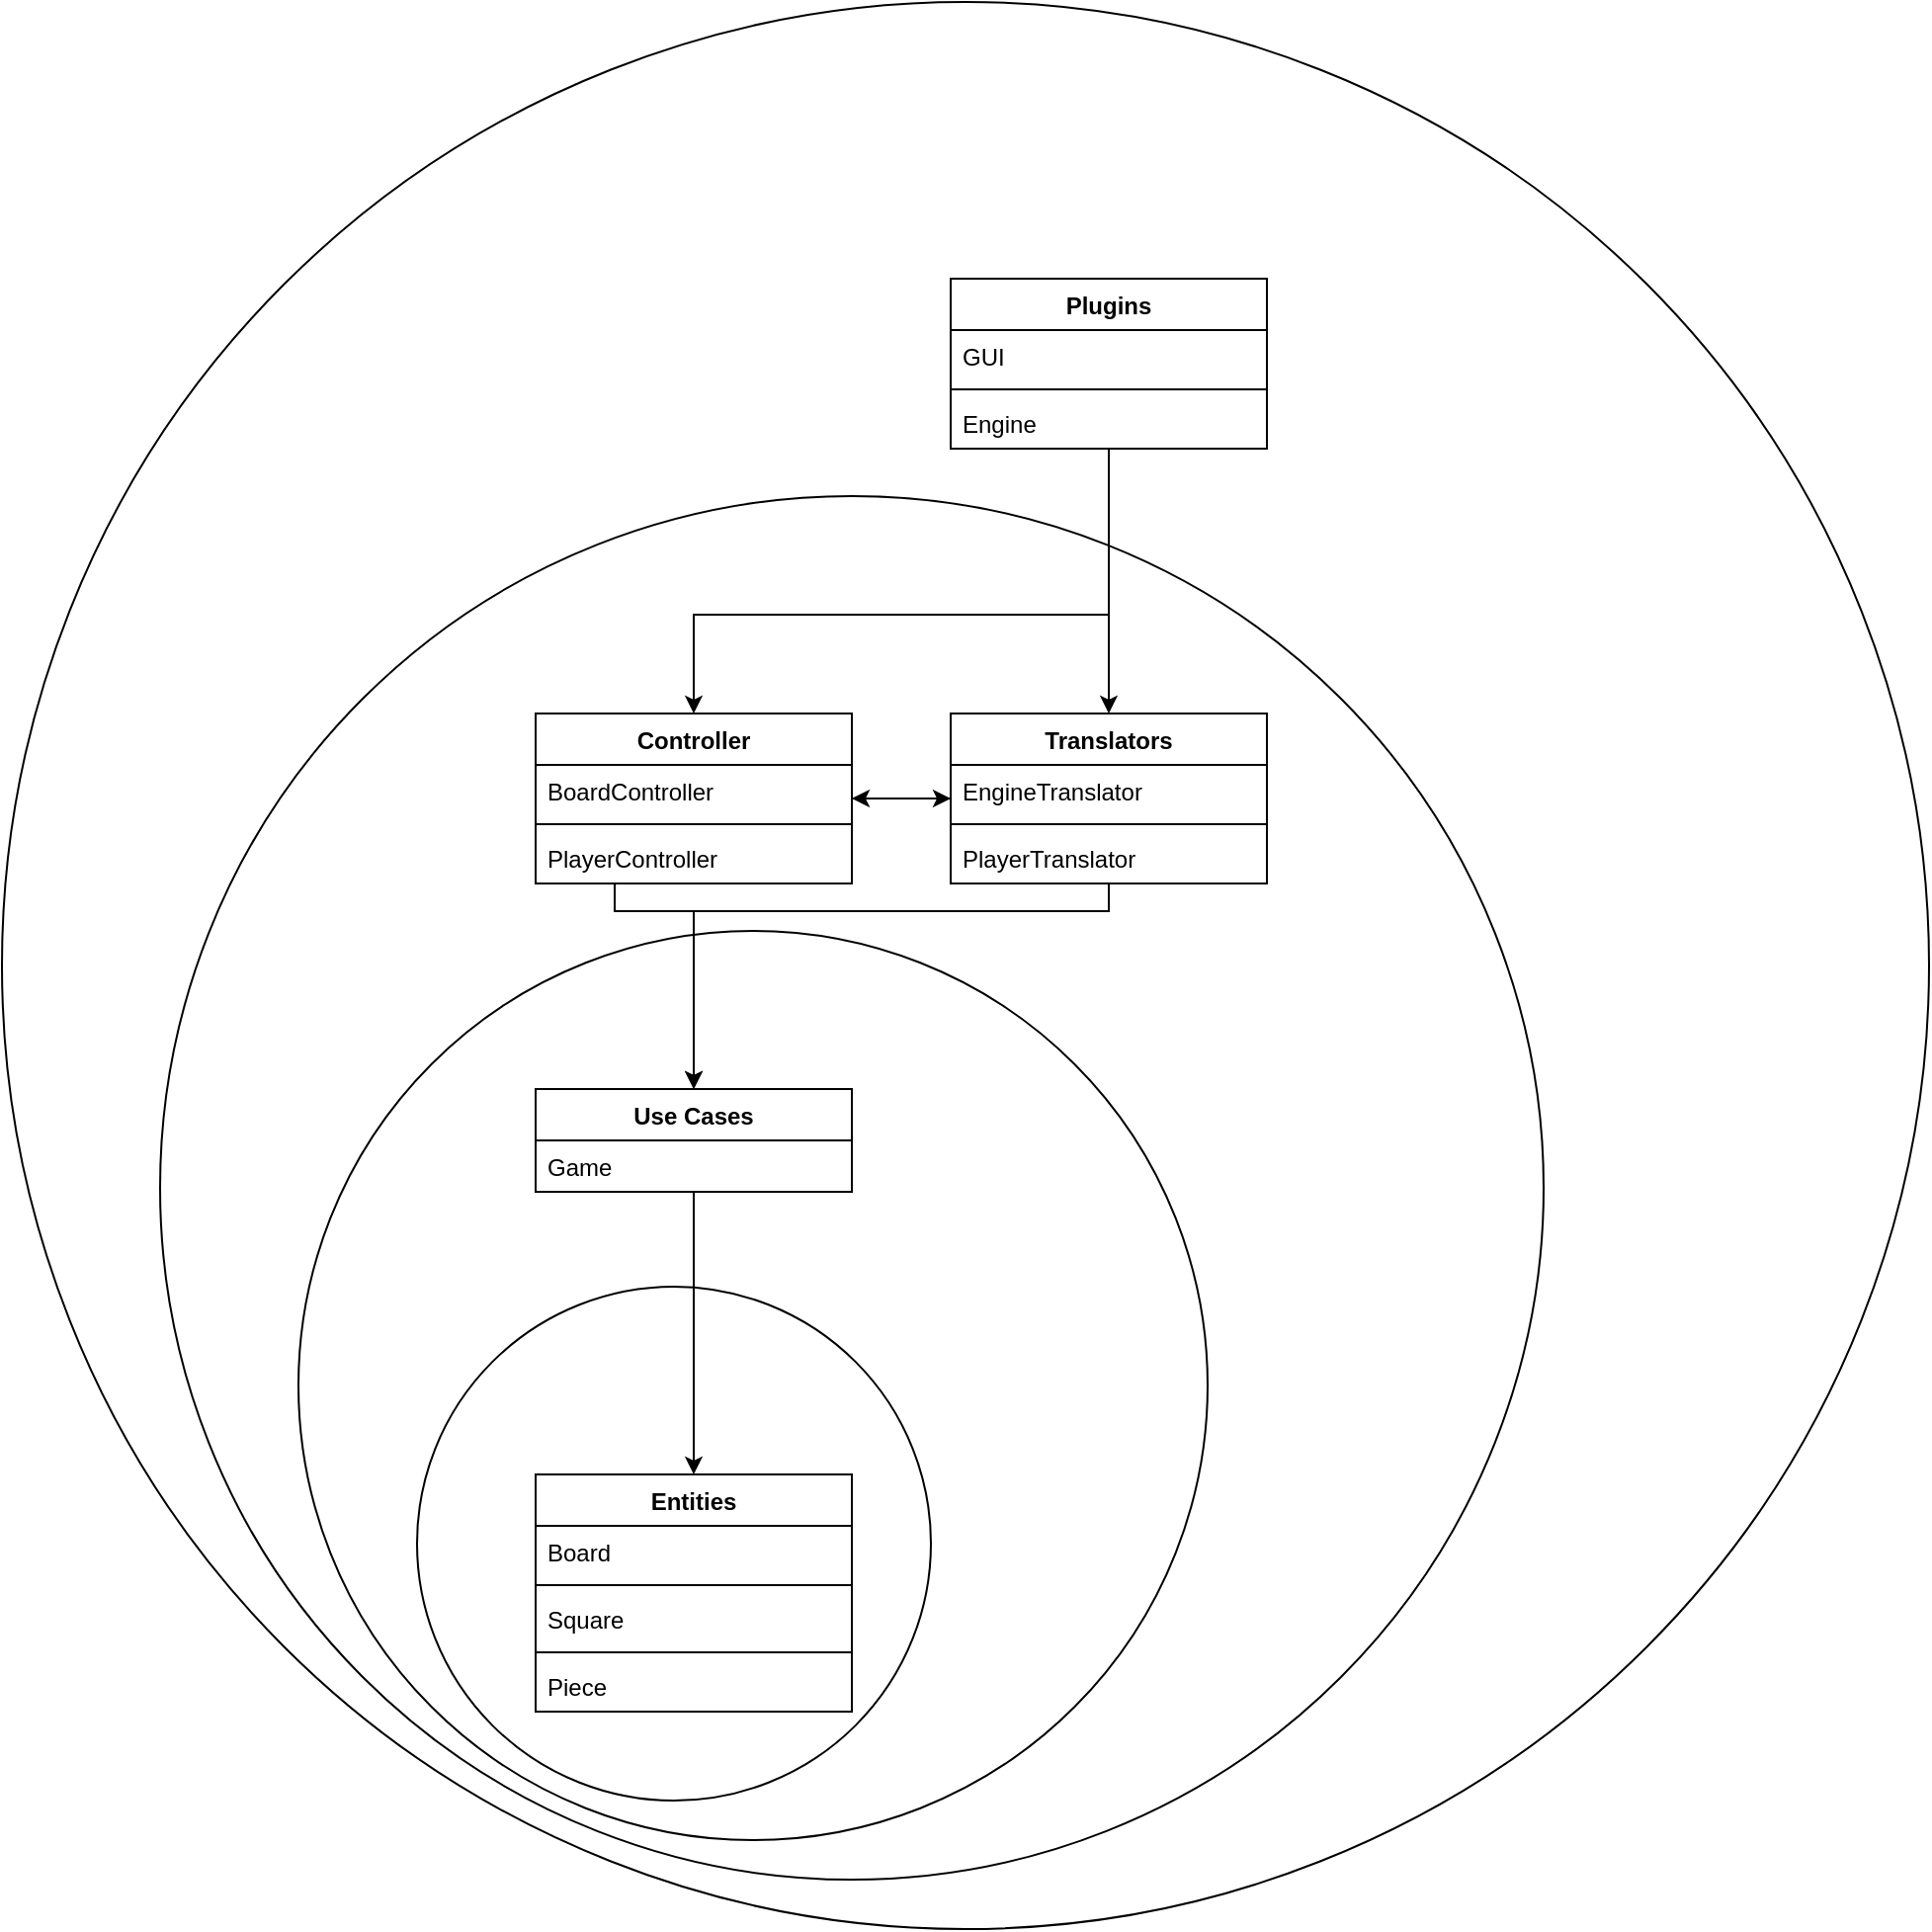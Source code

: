 <mxfile version="15.6.5" type="device"><diagram id="1Glgc4RJKn07Bong2vE_" name="Page-1"><mxGraphModel dx="3327" dy="2065" grid="1" gridSize="10" guides="1" tooltips="1" connect="1" arrows="1" fold="1" page="1" pageScale="1" pageWidth="827" pageHeight="1169" math="0" shadow="0"><root><mxCell id="0"/><mxCell id="1" parent="0"/><mxCell id="qnXNToBFtPGAwCXJrmS4-4" value="" style="ellipse;whiteSpace=wrap;html=1;aspect=fixed;fontColor=default;strokeColor=default;fillColor=default;" vertex="1" parent="1"><mxGeometry x="-970" y="-280" width="975" height="975" as="geometry"/></mxCell><mxCell id="qnXNToBFtPGAwCXJrmS4-1" value="" style="ellipse;whiteSpace=wrap;html=1;aspect=fixed;fillColor=default;strokeColor=default;fontColor=default;" vertex="1" parent="1"><mxGeometry x="-890" y="-30" width="700" height="700" as="geometry"/></mxCell><mxCell id="qnXNToBFtPGAwCXJrmS4-2" value="" style="ellipse;whiteSpace=wrap;html=1;aspect=fixed;fontColor=default;strokeColor=default;fillColor=default;" vertex="1" parent="1"><mxGeometry x="-820" y="190" width="460" height="460" as="geometry"/></mxCell><mxCell id="qnXNToBFtPGAwCXJrmS4-3" value="" style="ellipse;whiteSpace=wrap;html=1;aspect=fixed;fontColor=default;strokeColor=default;fillColor=default;" vertex="1" parent="1"><mxGeometry x="-760" y="370" width="260" height="260" as="geometry"/></mxCell><mxCell id="qnXNToBFtPGAwCXJrmS4-10" value="Entities" style="swimlane;fontStyle=1;align=center;verticalAlign=top;childLayout=stackLayout;horizontal=1;startSize=26;horizontalStack=0;resizeParent=1;resizeParentMax=0;resizeLast=0;collapsible=1;marginBottom=0;fontColor=default;strokeColor=default;fillColor=default;" vertex="1" parent="1"><mxGeometry x="-700" y="465" width="160" height="120" as="geometry"><mxRectangle x="-690" y="480" width="80" height="26" as="alternateBounds"/></mxGeometry></mxCell><mxCell id="qnXNToBFtPGAwCXJrmS4-11" value="Board" style="text;strokeColor=none;fillColor=none;align=left;verticalAlign=top;spacingLeft=4;spacingRight=4;overflow=hidden;rotatable=0;points=[[0,0.5],[1,0.5]];portConstraint=eastwest;fontColor=default;" vertex="1" parent="qnXNToBFtPGAwCXJrmS4-10"><mxGeometry y="26" width="160" height="26" as="geometry"/></mxCell><mxCell id="qnXNToBFtPGAwCXJrmS4-12" value="" style="line;strokeWidth=1;fillColor=none;align=left;verticalAlign=middle;spacingTop=-1;spacingLeft=3;spacingRight=3;rotatable=0;labelPosition=right;points=[];portConstraint=eastwest;fontColor=default;strokeColor=default;" vertex="1" parent="qnXNToBFtPGAwCXJrmS4-10"><mxGeometry y="52" width="160" height="8" as="geometry"/></mxCell><mxCell id="qnXNToBFtPGAwCXJrmS4-13" value="Square" style="text;strokeColor=none;fillColor=none;align=left;verticalAlign=top;spacingLeft=4;spacingRight=4;overflow=hidden;rotatable=0;points=[[0,0.5],[1,0.5]];portConstraint=eastwest;fontColor=default;" vertex="1" parent="qnXNToBFtPGAwCXJrmS4-10"><mxGeometry y="60" width="160" height="26" as="geometry"/></mxCell><mxCell id="qnXNToBFtPGAwCXJrmS4-15" value="" style="line;strokeWidth=1;fillColor=none;align=left;verticalAlign=middle;spacingTop=-1;spacingLeft=3;spacingRight=3;rotatable=0;labelPosition=right;points=[];portConstraint=eastwest;fontColor=default;strokeColor=default;" vertex="1" parent="qnXNToBFtPGAwCXJrmS4-10"><mxGeometry y="86" width="160" height="8" as="geometry"/></mxCell><mxCell id="qnXNToBFtPGAwCXJrmS4-14" value="Piece" style="text;strokeColor=none;fillColor=none;align=left;verticalAlign=top;spacingLeft=4;spacingRight=4;overflow=hidden;rotatable=0;points=[[0,0.5],[1,0.5]];portConstraint=eastwest;fontColor=default;" vertex="1" parent="qnXNToBFtPGAwCXJrmS4-10"><mxGeometry y="94" width="160" height="26" as="geometry"/></mxCell><mxCell id="qnXNToBFtPGAwCXJrmS4-52" style="edgeStyle=orthogonalEdgeStyle;rounded=0;orthogonalLoop=1;jettySize=auto;html=1;labelBackgroundColor=default;fontColor=default;strokeColor=default;" edge="1" parent="1" source="qnXNToBFtPGAwCXJrmS4-16" target="qnXNToBFtPGAwCXJrmS4-10"><mxGeometry relative="1" as="geometry"/></mxCell><mxCell id="qnXNToBFtPGAwCXJrmS4-16" value="Use Cases" style="swimlane;fontStyle=1;align=center;verticalAlign=top;childLayout=stackLayout;horizontal=1;startSize=26;horizontalStack=0;resizeParent=1;resizeParentMax=0;resizeLast=0;collapsible=1;marginBottom=0;fontColor=default;strokeColor=default;fillColor=default;" vertex="1" parent="1"><mxGeometry x="-700" y="270" width="160" height="52" as="geometry"><mxRectangle x="-660" y="270" width="80" height="26" as="alternateBounds"/></mxGeometry></mxCell><mxCell id="qnXNToBFtPGAwCXJrmS4-17" value="Game" style="text;strokeColor=none;fillColor=none;align=left;verticalAlign=top;spacingLeft=4;spacingRight=4;overflow=hidden;rotatable=0;points=[[0,0.5],[1,0.5]];portConstraint=eastwest;fontColor=default;" vertex="1" parent="qnXNToBFtPGAwCXJrmS4-16"><mxGeometry y="26" width="160" height="26" as="geometry"/></mxCell><mxCell id="qnXNToBFtPGAwCXJrmS4-44" style="edgeStyle=orthogonalEdgeStyle;rounded=0;orthogonalLoop=1;jettySize=auto;html=1;entryX=0;entryY=0.5;entryDx=0;entryDy=0;fontColor=default;" edge="1" parent="1" source="qnXNToBFtPGAwCXJrmS4-24" target="qnXNToBFtPGAwCXJrmS4-35"><mxGeometry relative="1" as="geometry"/></mxCell><mxCell id="qnXNToBFtPGAwCXJrmS4-50" style="edgeStyle=orthogonalEdgeStyle;rounded=0;orthogonalLoop=1;jettySize=auto;html=1;labelBackgroundColor=default;fontColor=default;strokeColor=default;" edge="1" parent="1" source="qnXNToBFtPGAwCXJrmS4-24" target="qnXNToBFtPGAwCXJrmS4-16"><mxGeometry relative="1" as="geometry"><Array as="points"><mxPoint x="-660" y="180"/><mxPoint x="-620" y="180"/></Array></mxGeometry></mxCell><mxCell id="qnXNToBFtPGAwCXJrmS4-24" value="Controller" style="swimlane;fontStyle=1;align=center;verticalAlign=top;childLayout=stackLayout;horizontal=1;startSize=26;horizontalStack=0;resizeParent=1;resizeParentMax=0;resizeLast=0;collapsible=1;marginBottom=0;fontColor=default;strokeColor=default;fillColor=default;" vertex="1" parent="1"><mxGeometry x="-700" y="80" width="160" height="86" as="geometry"><mxRectangle x="-700" y="80" width="80" height="26" as="alternateBounds"/></mxGeometry></mxCell><mxCell id="qnXNToBFtPGAwCXJrmS4-25" value="BoardController" style="text;strokeColor=none;fillColor=none;align=left;verticalAlign=top;spacingLeft=4;spacingRight=4;overflow=hidden;rotatable=0;points=[[0,0.5],[1,0.5]];portConstraint=eastwest;fontColor=default;" vertex="1" parent="qnXNToBFtPGAwCXJrmS4-24"><mxGeometry y="26" width="160" height="26" as="geometry"/></mxCell><mxCell id="qnXNToBFtPGAwCXJrmS4-26" value="" style="line;strokeWidth=1;fillColor=none;align=left;verticalAlign=middle;spacingTop=-1;spacingLeft=3;spacingRight=3;rotatable=0;labelPosition=right;points=[];portConstraint=eastwest;fontColor=default;strokeColor=default;" vertex="1" parent="qnXNToBFtPGAwCXJrmS4-24"><mxGeometry y="52" width="160" height="8" as="geometry"/></mxCell><mxCell id="qnXNToBFtPGAwCXJrmS4-27" value="PlayerController" style="text;strokeColor=none;fillColor=none;align=left;verticalAlign=top;spacingLeft=4;spacingRight=4;overflow=hidden;rotatable=0;points=[[0,0.5],[1,0.5]];portConstraint=eastwest;fontColor=default;" vertex="1" parent="qnXNToBFtPGAwCXJrmS4-24"><mxGeometry y="60" width="160" height="26" as="geometry"/></mxCell><mxCell id="qnXNToBFtPGAwCXJrmS4-45" style="edgeStyle=orthogonalEdgeStyle;rounded=0;orthogonalLoop=1;jettySize=auto;html=1;fontColor=default;" edge="1" parent="1" source="qnXNToBFtPGAwCXJrmS4-35" target="qnXNToBFtPGAwCXJrmS4-24"><mxGeometry relative="1" as="geometry"/></mxCell><mxCell id="qnXNToBFtPGAwCXJrmS4-51" style="edgeStyle=orthogonalEdgeStyle;rounded=0;orthogonalLoop=1;jettySize=auto;html=1;labelBackgroundColor=default;fontColor=default;strokeColor=default;" edge="1" parent="1" source="qnXNToBFtPGAwCXJrmS4-35" target="qnXNToBFtPGAwCXJrmS4-16"><mxGeometry relative="1" as="geometry"><Array as="points"><mxPoint x="-410" y="180"/><mxPoint x="-620" y="180"/></Array></mxGeometry></mxCell><mxCell id="qnXNToBFtPGAwCXJrmS4-35" value="Translators" style="swimlane;fontStyle=1;align=center;verticalAlign=top;childLayout=stackLayout;horizontal=1;startSize=26;horizontalStack=0;resizeParent=1;resizeParentMax=0;resizeLast=0;collapsible=1;marginBottom=0;fontColor=default;strokeColor=default;fillColor=default;" vertex="1" parent="1"><mxGeometry x="-490" y="80" width="160" height="86" as="geometry"><mxRectangle x="-450" y="80" width="80" height="26" as="alternateBounds"/></mxGeometry></mxCell><mxCell id="qnXNToBFtPGAwCXJrmS4-36" value="EngineTranslator" style="text;strokeColor=none;fillColor=none;align=left;verticalAlign=top;spacingLeft=4;spacingRight=4;overflow=hidden;rotatable=0;points=[[0,0.5],[1,0.5]];portConstraint=eastwest;fontColor=default;" vertex="1" parent="qnXNToBFtPGAwCXJrmS4-35"><mxGeometry y="26" width="160" height="26" as="geometry"/></mxCell><mxCell id="qnXNToBFtPGAwCXJrmS4-37" value="" style="line;strokeWidth=1;fillColor=none;align=left;verticalAlign=middle;spacingTop=-1;spacingLeft=3;spacingRight=3;rotatable=0;labelPosition=right;points=[];portConstraint=eastwest;fontColor=default;strokeColor=default;" vertex="1" parent="qnXNToBFtPGAwCXJrmS4-35"><mxGeometry y="52" width="160" height="8" as="geometry"/></mxCell><mxCell id="qnXNToBFtPGAwCXJrmS4-38" value="PlayerTranslator" style="text;strokeColor=none;fillColor=none;align=left;verticalAlign=top;spacingLeft=4;spacingRight=4;overflow=hidden;rotatable=0;points=[[0,0.5],[1,0.5]];portConstraint=eastwest;fontColor=default;" vertex="1" parent="qnXNToBFtPGAwCXJrmS4-35"><mxGeometry y="60" width="160" height="26" as="geometry"/></mxCell><mxCell id="qnXNToBFtPGAwCXJrmS4-47" style="edgeStyle=orthogonalEdgeStyle;rounded=0;orthogonalLoop=1;jettySize=auto;html=1;entryX=0.5;entryY=0;entryDx=0;entryDy=0;labelBackgroundColor=default;fontColor=default;strokeColor=default;" edge="1" parent="1" source="qnXNToBFtPGAwCXJrmS4-39" target="qnXNToBFtPGAwCXJrmS4-24"><mxGeometry relative="1" as="geometry"><Array as="points"><mxPoint x="-410" y="30"/><mxPoint x="-620" y="30"/></Array></mxGeometry></mxCell><mxCell id="qnXNToBFtPGAwCXJrmS4-49" style="edgeStyle=orthogonalEdgeStyle;rounded=0;orthogonalLoop=1;jettySize=auto;html=1;entryX=0.5;entryY=0;entryDx=0;entryDy=0;labelBackgroundColor=default;fontColor=default;strokeColor=default;" edge="1" parent="1" source="qnXNToBFtPGAwCXJrmS4-39" target="qnXNToBFtPGAwCXJrmS4-35"><mxGeometry relative="1" as="geometry"/></mxCell><mxCell id="qnXNToBFtPGAwCXJrmS4-39" value="Plugins" style="swimlane;fontStyle=1;align=center;verticalAlign=top;childLayout=stackLayout;horizontal=1;startSize=26;horizontalStack=0;resizeParent=1;resizeParentMax=0;resizeLast=0;collapsible=1;marginBottom=0;fontColor=default;strokeColor=default;fillColor=default;" vertex="1" parent="1"><mxGeometry x="-490" y="-140" width="160" height="86" as="geometry"><mxRectangle x="-450" y="-140" width="80" height="26" as="alternateBounds"/></mxGeometry></mxCell><mxCell id="qnXNToBFtPGAwCXJrmS4-40" value="GUI" style="text;strokeColor=none;fillColor=none;align=left;verticalAlign=top;spacingLeft=4;spacingRight=4;overflow=hidden;rotatable=0;points=[[0,0.5],[1,0.5]];portConstraint=eastwest;fontColor=default;" vertex="1" parent="qnXNToBFtPGAwCXJrmS4-39"><mxGeometry y="26" width="160" height="26" as="geometry"/></mxCell><mxCell id="qnXNToBFtPGAwCXJrmS4-41" value="" style="line;strokeWidth=1;fillColor=none;align=left;verticalAlign=middle;spacingTop=-1;spacingLeft=3;spacingRight=3;rotatable=0;labelPosition=right;points=[];portConstraint=eastwest;fontColor=default;strokeColor=default;" vertex="1" parent="qnXNToBFtPGAwCXJrmS4-39"><mxGeometry y="52" width="160" height="8" as="geometry"/></mxCell><mxCell id="qnXNToBFtPGAwCXJrmS4-42" value="Engine" style="text;strokeColor=none;fillColor=none;align=left;verticalAlign=top;spacingLeft=4;spacingRight=4;overflow=hidden;rotatable=0;points=[[0,0.5],[1,0.5]];portConstraint=eastwest;fontColor=default;" vertex="1" parent="qnXNToBFtPGAwCXJrmS4-39"><mxGeometry y="60" width="160" height="26" as="geometry"/></mxCell></root></mxGraphModel></diagram></mxfile>